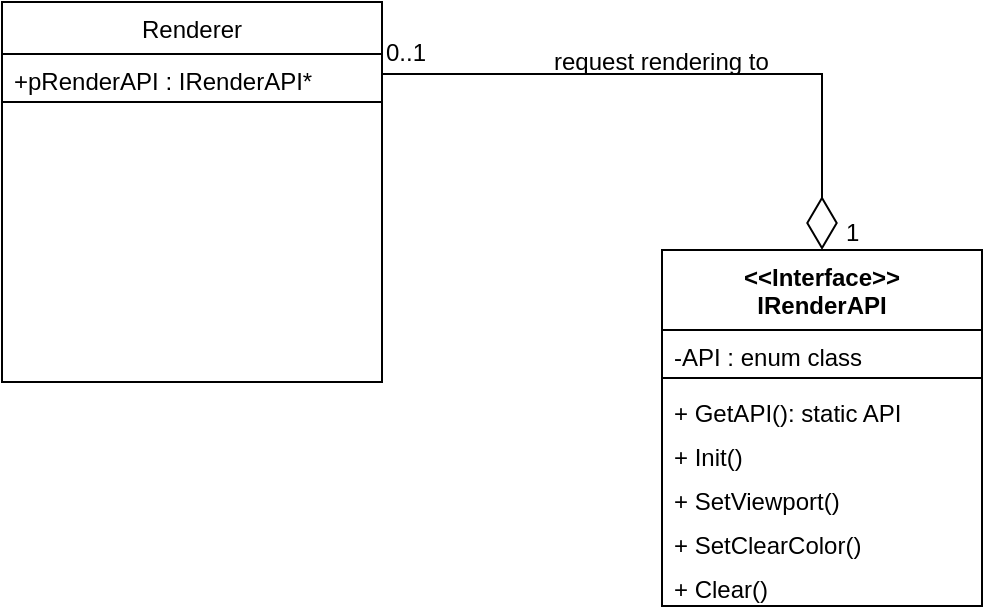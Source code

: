 <mxfile version="17.4.2" type="device"><diagram id="C5RBs43oDa-KdzZeNtuy" name="Page-1"><mxGraphModel dx="1185" dy="721" grid="1" gridSize="10" guides="1" tooltips="1" connect="1" arrows="1" fold="1" page="1" pageScale="1" pageWidth="827" pageHeight="1169" math="0" shadow="0"><root><mxCell id="WIyWlLk6GJQsqaUBKTNV-0"/><mxCell id="WIyWlLk6GJQsqaUBKTNV-1" parent="WIyWlLk6GJQsqaUBKTNV-0"/><mxCell id="hrn3AFPWQTP4MW6J0jOF-0" value="Renderer" style="swimlane;fontStyle=0;align=center;verticalAlign=top;childLayout=stackLayout;horizontal=1;startSize=26;horizontalStack=0;resizeParent=1;resizeLast=0;collapsible=1;marginBottom=0;rounded=0;shadow=0;strokeWidth=1;" vertex="1" parent="WIyWlLk6GJQsqaUBKTNV-1"><mxGeometry x="180" y="606" width="190" height="190" as="geometry"><mxRectangle x="340" y="380" width="170" height="26" as="alternateBounds"/></mxGeometry></mxCell><mxCell id="hrn3AFPWQTP4MW6J0jOF-12" value="+pRenderAPI : IRenderAPI*" style="text;align=left;verticalAlign=top;spacingLeft=4;spacingRight=4;overflow=hidden;rotatable=0;points=[[0,0.5],[1,0.5]];portConstraint=eastwest;" vertex="1" parent="hrn3AFPWQTP4MW6J0jOF-0"><mxGeometry y="26" width="190" height="20" as="geometry"/></mxCell><mxCell id="hrn3AFPWQTP4MW6J0jOF-2" value="" style="line;html=1;strokeWidth=1;align=left;verticalAlign=middle;spacingTop=-1;spacingLeft=3;spacingRight=3;rotatable=0;labelPosition=right;points=[];portConstraint=eastwest;" vertex="1" parent="hrn3AFPWQTP4MW6J0jOF-0"><mxGeometry y="46" width="190" height="8" as="geometry"/></mxCell><mxCell id="hrn3AFPWQTP4MW6J0jOF-7" value="&lt;&lt;Interface&gt;&gt;&#10;IRenderAPI" style="swimlane;fontStyle=1;align=center;verticalAlign=top;childLayout=stackLayout;horizontal=1;startSize=40;horizontalStack=0;resizeParent=1;resizeParentMax=0;resizeLast=0;collapsible=1;marginBottom=0;" vertex="1" parent="WIyWlLk6GJQsqaUBKTNV-1"><mxGeometry x="510" y="730" width="160" height="178" as="geometry"/></mxCell><mxCell id="hrn3AFPWQTP4MW6J0jOF-13" value="-API : enum class" style="text;strokeColor=none;fillColor=none;align=left;verticalAlign=top;spacingLeft=4;spacingRight=4;overflow=hidden;rotatable=0;points=[[0,0.5],[1,0.5]];portConstraint=eastwest;" vertex="1" parent="hrn3AFPWQTP4MW6J0jOF-7"><mxGeometry y="40" width="160" height="20" as="geometry"/></mxCell><mxCell id="hrn3AFPWQTP4MW6J0jOF-9" value="" style="line;strokeWidth=1;fillColor=none;align=left;verticalAlign=middle;spacingTop=-1;spacingLeft=3;spacingRight=3;rotatable=0;labelPosition=right;points=[];portConstraint=eastwest;" vertex="1" parent="hrn3AFPWQTP4MW6J0jOF-7"><mxGeometry y="60" width="160" height="8" as="geometry"/></mxCell><mxCell id="hrn3AFPWQTP4MW6J0jOF-18" value="+ GetAPI(): static API" style="text;strokeColor=none;fillColor=none;align=left;verticalAlign=top;spacingLeft=4;spacingRight=4;overflow=hidden;rotatable=0;points=[[0,0.5],[1,0.5]];portConstraint=eastwest;" vertex="1" parent="hrn3AFPWQTP4MW6J0jOF-7"><mxGeometry y="68" width="160" height="22" as="geometry"/></mxCell><mxCell id="hrn3AFPWQTP4MW6J0jOF-17" value="+ Init()" style="text;strokeColor=none;fillColor=none;align=left;verticalAlign=top;spacingLeft=4;spacingRight=4;overflow=hidden;rotatable=0;points=[[0,0.5],[1,0.5]];portConstraint=eastwest;" vertex="1" parent="hrn3AFPWQTP4MW6J0jOF-7"><mxGeometry y="90" width="160" height="22" as="geometry"/></mxCell><mxCell id="hrn3AFPWQTP4MW6J0jOF-19" value="+ SetViewport()" style="text;strokeColor=none;fillColor=none;align=left;verticalAlign=top;spacingLeft=4;spacingRight=4;overflow=hidden;rotatable=0;points=[[0,0.5],[1,0.5]];portConstraint=eastwest;" vertex="1" parent="hrn3AFPWQTP4MW6J0jOF-7"><mxGeometry y="112" width="160" height="22" as="geometry"/></mxCell><mxCell id="hrn3AFPWQTP4MW6J0jOF-28" value="+ SetClearColor()" style="text;strokeColor=none;fillColor=none;align=left;verticalAlign=top;spacingLeft=4;spacingRight=4;overflow=hidden;rotatable=0;points=[[0,0.5],[1,0.5]];portConstraint=eastwest;" vertex="1" parent="hrn3AFPWQTP4MW6J0jOF-7"><mxGeometry y="134" width="160" height="22" as="geometry"/></mxCell><mxCell id="hrn3AFPWQTP4MW6J0jOF-20" value="+ Clear()" style="text;strokeColor=none;fillColor=none;align=left;verticalAlign=top;spacingLeft=4;spacingRight=4;overflow=hidden;rotatable=0;points=[[0,0.5],[1,0.5]];portConstraint=eastwest;" vertex="1" parent="hrn3AFPWQTP4MW6J0jOF-7"><mxGeometry y="156" width="160" height="22" as="geometry"/></mxCell><mxCell id="hrn3AFPWQTP4MW6J0jOF-16" value="" style="endArrow=diamondThin;endFill=0;endSize=24;html=1;rounded=0;exitX=1;exitY=0.5;exitDx=0;exitDy=0;entryX=0.5;entryY=0;entryDx=0;entryDy=0;" edge="1" parent="WIyWlLk6GJQsqaUBKTNV-1" source="hrn3AFPWQTP4MW6J0jOF-12" target="hrn3AFPWQTP4MW6J0jOF-7"><mxGeometry width="160" relative="1" as="geometry"><mxPoint x="350" y="510" as="sourcePoint"/><mxPoint x="630" y="642" as="targetPoint"/><Array as="points"><mxPoint x="590" y="642"/></Array></mxGeometry></mxCell><mxCell id="hrn3AFPWQTP4MW6J0jOF-29" value="0..1" style="resizable=0;align=left;verticalAlign=bottom;labelBackgroundColor=none;fontSize=12;" connectable="0" vertex="1" parent="WIyWlLk6GJQsqaUBKTNV-1"><mxGeometry x="370" y="640" as="geometry"/></mxCell><mxCell id="hrn3AFPWQTP4MW6J0jOF-33" value="1" style="resizable=0;align=left;verticalAlign=bottom;labelBackgroundColor=none;fontSize=12;" connectable="0" vertex="1" parent="WIyWlLk6GJQsqaUBKTNV-1"><mxGeometry x="600" y="730" as="geometry"/></mxCell><mxCell id="hrn3AFPWQTP4MW6J0jOF-34" value="request rendering to " style="text;strokeColor=none;fillColor=none;align=left;verticalAlign=middle;spacingLeft=4;spacingRight=4;overflow=hidden;points=[[0,0.5],[1,0.5]];portConstraint=eastwest;rotatable=0;" vertex="1" parent="WIyWlLk6GJQsqaUBKTNV-1"><mxGeometry x="450" y="620" width="120" height="30" as="geometry"/></mxCell></root></mxGraphModel></diagram></mxfile>